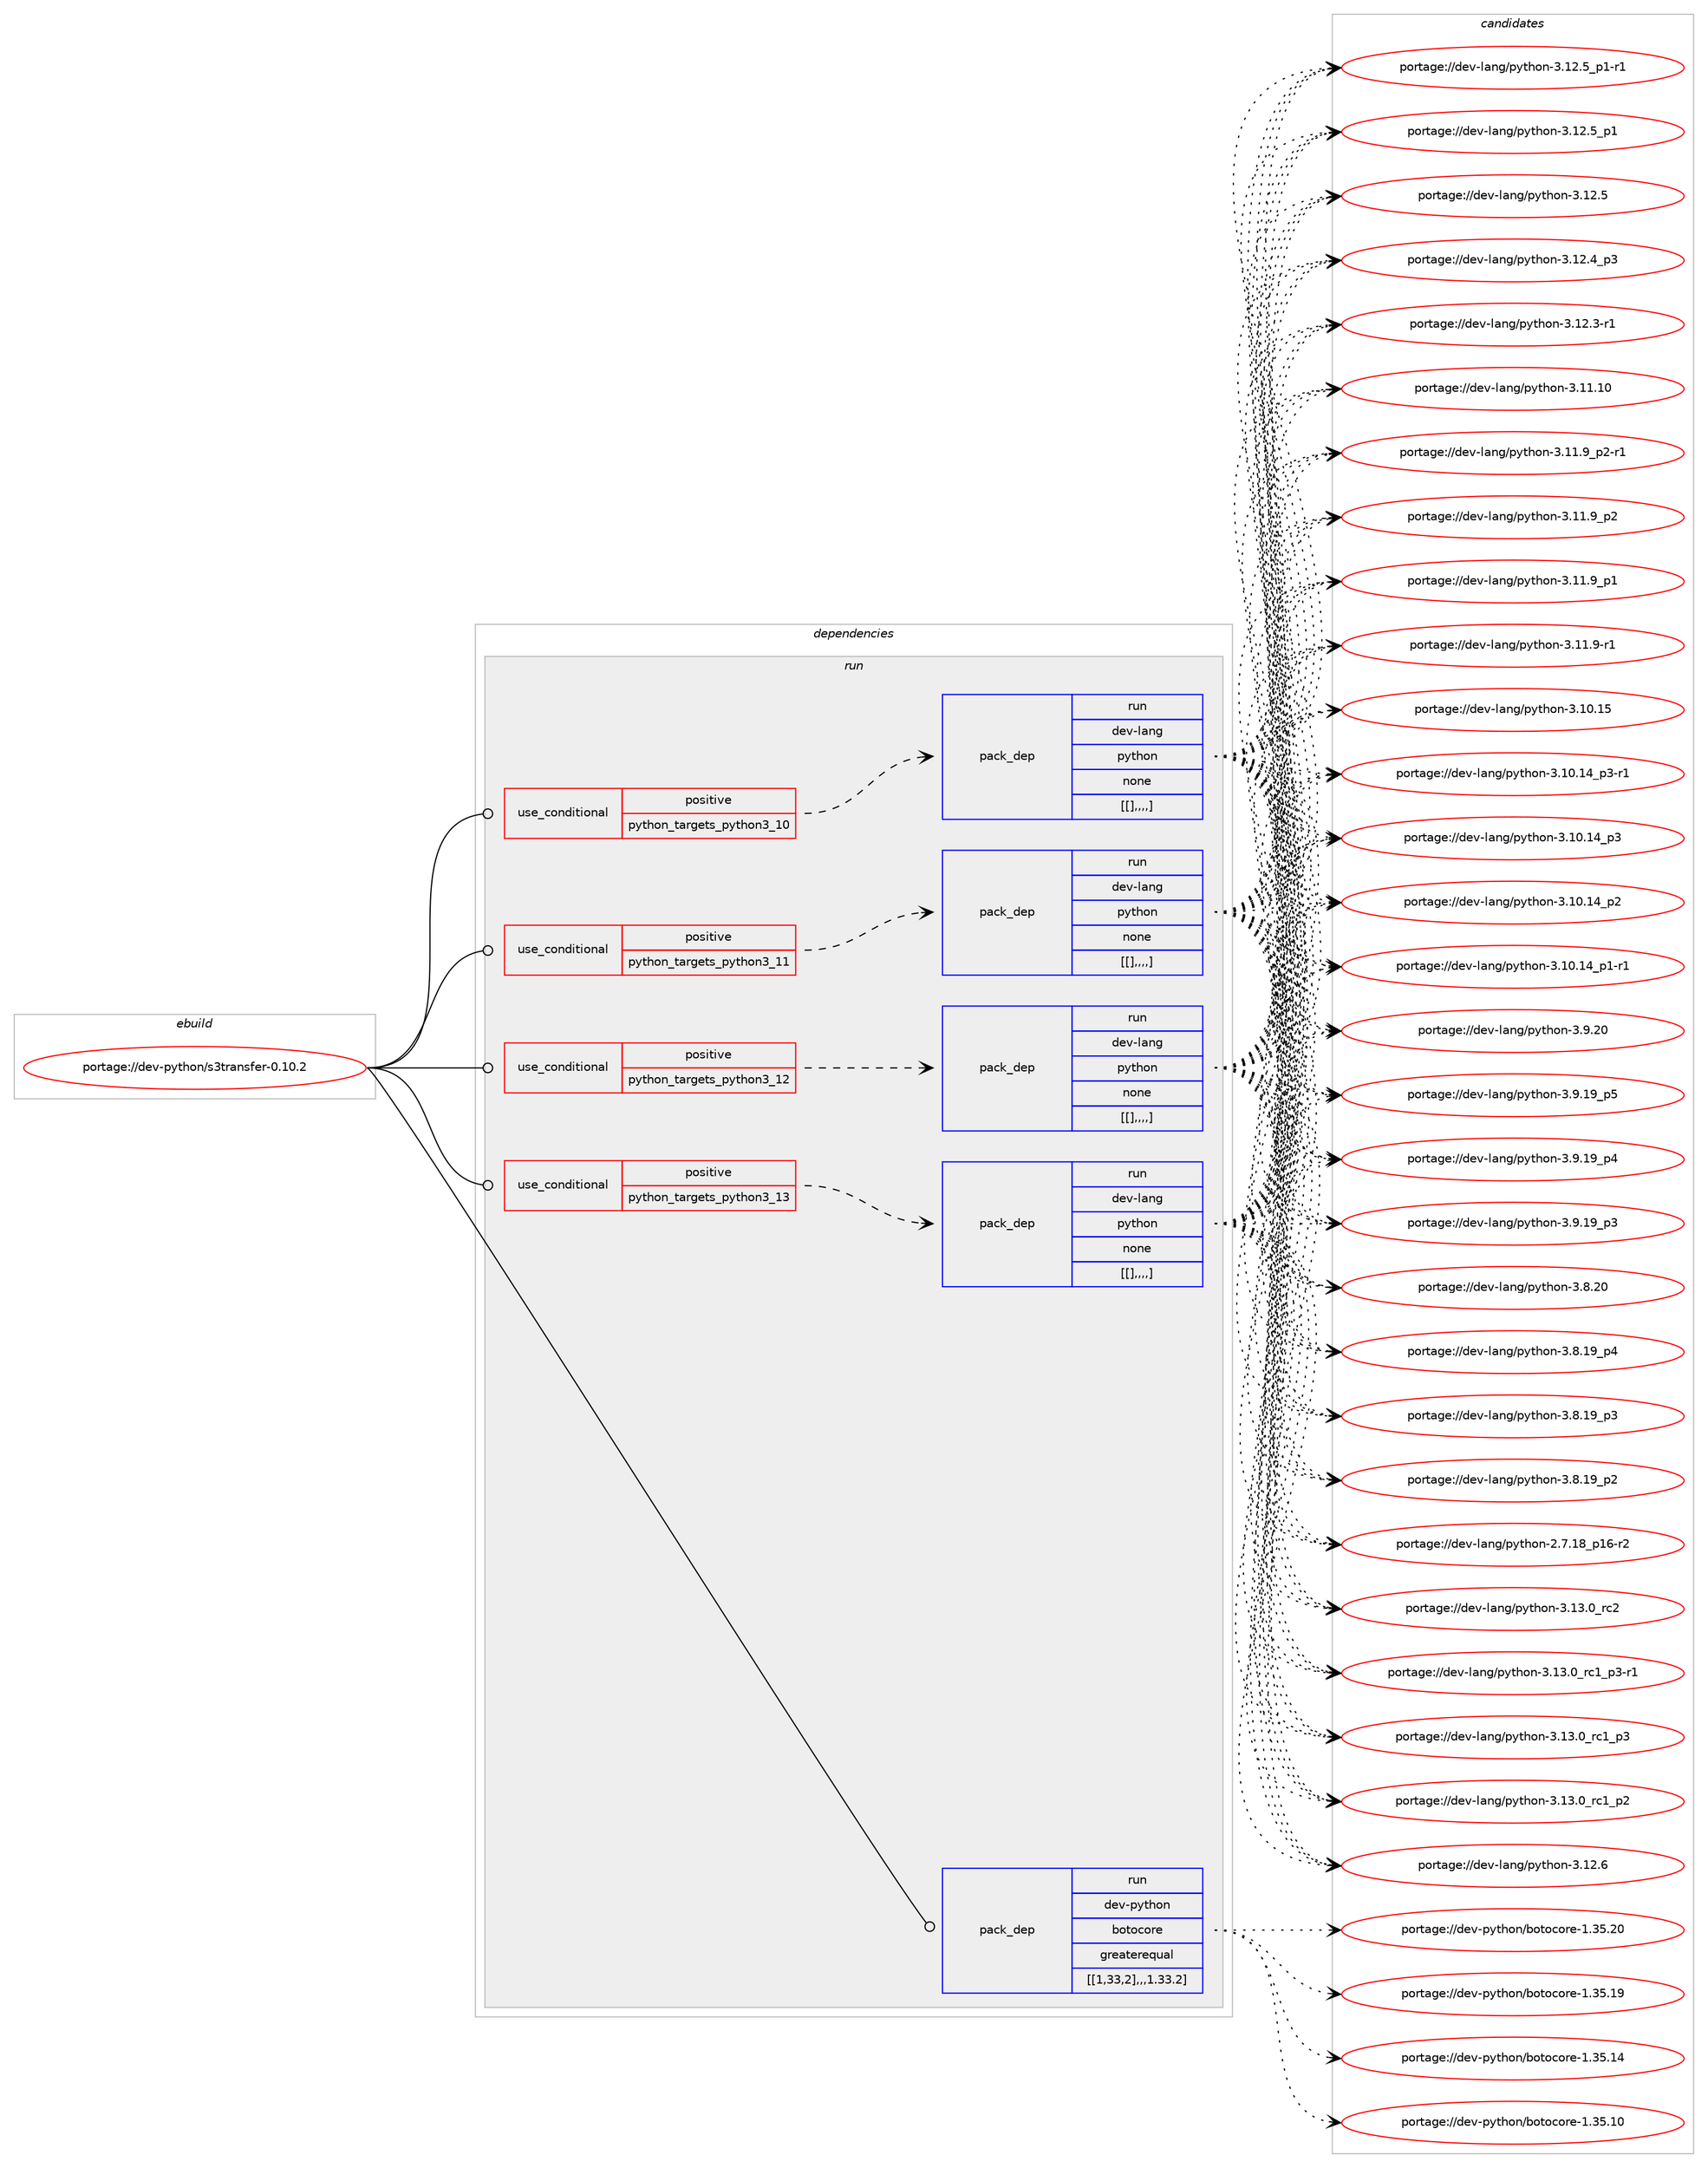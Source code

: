 digraph prolog {

# *************
# Graph options
# *************

newrank=true;
concentrate=true;
compound=true;
graph [rankdir=LR,fontname=Helvetica,fontsize=10,ranksep=1.5];#, ranksep=2.5, nodesep=0.2];
edge  [arrowhead=vee];
node  [fontname=Helvetica,fontsize=10];

# **********
# The ebuild
# **********

subgraph cluster_leftcol {
color=gray;
label=<<i>ebuild</i>>;
id [label="portage://dev-python/s3transfer-0.10.2", color=red, width=4, href="../dev-python/s3transfer-0.10.2.svg"];
}

# ****************
# The dependencies
# ****************

subgraph cluster_midcol {
color=gray;
label=<<i>dependencies</i>>;
subgraph cluster_compile {
fillcolor="#eeeeee";
style=filled;
label=<<i>compile</i>>;
}
subgraph cluster_compileandrun {
fillcolor="#eeeeee";
style=filled;
label=<<i>compile and run</i>>;
}
subgraph cluster_run {
fillcolor="#eeeeee";
style=filled;
label=<<i>run</i>>;
subgraph cond40206 {
dependency164480 [label=<<TABLE BORDER="0" CELLBORDER="1" CELLSPACING="0" CELLPADDING="4"><TR><TD ROWSPAN="3" CELLPADDING="10">use_conditional</TD></TR><TR><TD>positive</TD></TR><TR><TD>python_targets_python3_10</TD></TR></TABLE>>, shape=none, color=red];
subgraph pack123013 {
dependency164481 [label=<<TABLE BORDER="0" CELLBORDER="1" CELLSPACING="0" CELLPADDING="4" WIDTH="220"><TR><TD ROWSPAN="6" CELLPADDING="30">pack_dep</TD></TR><TR><TD WIDTH="110">run</TD></TR><TR><TD>dev-lang</TD></TR><TR><TD>python</TD></TR><TR><TD>none</TD></TR><TR><TD>[[],,,,]</TD></TR></TABLE>>, shape=none, color=blue];
}
dependency164480:e -> dependency164481:w [weight=20,style="dashed",arrowhead="vee"];
}
id:e -> dependency164480:w [weight=20,style="solid",arrowhead="odot"];
subgraph cond40207 {
dependency164482 [label=<<TABLE BORDER="0" CELLBORDER="1" CELLSPACING="0" CELLPADDING="4"><TR><TD ROWSPAN="3" CELLPADDING="10">use_conditional</TD></TR><TR><TD>positive</TD></TR><TR><TD>python_targets_python3_11</TD></TR></TABLE>>, shape=none, color=red];
subgraph pack123014 {
dependency164483 [label=<<TABLE BORDER="0" CELLBORDER="1" CELLSPACING="0" CELLPADDING="4" WIDTH="220"><TR><TD ROWSPAN="6" CELLPADDING="30">pack_dep</TD></TR><TR><TD WIDTH="110">run</TD></TR><TR><TD>dev-lang</TD></TR><TR><TD>python</TD></TR><TR><TD>none</TD></TR><TR><TD>[[],,,,]</TD></TR></TABLE>>, shape=none, color=blue];
}
dependency164482:e -> dependency164483:w [weight=20,style="dashed",arrowhead="vee"];
}
id:e -> dependency164482:w [weight=20,style="solid",arrowhead="odot"];
subgraph cond40208 {
dependency164484 [label=<<TABLE BORDER="0" CELLBORDER="1" CELLSPACING="0" CELLPADDING="4"><TR><TD ROWSPAN="3" CELLPADDING="10">use_conditional</TD></TR><TR><TD>positive</TD></TR><TR><TD>python_targets_python3_12</TD></TR></TABLE>>, shape=none, color=red];
subgraph pack123015 {
dependency164485 [label=<<TABLE BORDER="0" CELLBORDER="1" CELLSPACING="0" CELLPADDING="4" WIDTH="220"><TR><TD ROWSPAN="6" CELLPADDING="30">pack_dep</TD></TR><TR><TD WIDTH="110">run</TD></TR><TR><TD>dev-lang</TD></TR><TR><TD>python</TD></TR><TR><TD>none</TD></TR><TR><TD>[[],,,,]</TD></TR></TABLE>>, shape=none, color=blue];
}
dependency164484:e -> dependency164485:w [weight=20,style="dashed",arrowhead="vee"];
}
id:e -> dependency164484:w [weight=20,style="solid",arrowhead="odot"];
subgraph cond40209 {
dependency164486 [label=<<TABLE BORDER="0" CELLBORDER="1" CELLSPACING="0" CELLPADDING="4"><TR><TD ROWSPAN="3" CELLPADDING="10">use_conditional</TD></TR><TR><TD>positive</TD></TR><TR><TD>python_targets_python3_13</TD></TR></TABLE>>, shape=none, color=red];
subgraph pack123016 {
dependency164487 [label=<<TABLE BORDER="0" CELLBORDER="1" CELLSPACING="0" CELLPADDING="4" WIDTH="220"><TR><TD ROWSPAN="6" CELLPADDING="30">pack_dep</TD></TR><TR><TD WIDTH="110">run</TD></TR><TR><TD>dev-lang</TD></TR><TR><TD>python</TD></TR><TR><TD>none</TD></TR><TR><TD>[[],,,,]</TD></TR></TABLE>>, shape=none, color=blue];
}
dependency164486:e -> dependency164487:w [weight=20,style="dashed",arrowhead="vee"];
}
id:e -> dependency164486:w [weight=20,style="solid",arrowhead="odot"];
subgraph pack123017 {
dependency164488 [label=<<TABLE BORDER="0" CELLBORDER="1" CELLSPACING="0" CELLPADDING="4" WIDTH="220"><TR><TD ROWSPAN="6" CELLPADDING="30">pack_dep</TD></TR><TR><TD WIDTH="110">run</TD></TR><TR><TD>dev-python</TD></TR><TR><TD>botocore</TD></TR><TR><TD>greaterequal</TD></TR><TR><TD>[[1,33,2],,,1.33.2]</TD></TR></TABLE>>, shape=none, color=blue];
}
id:e -> dependency164488:w [weight=20,style="solid",arrowhead="odot"];
}
}

# **************
# The candidates
# **************

subgraph cluster_choices {
rank=same;
color=gray;
label=<<i>candidates</i>>;

subgraph choice123013 {
color=black;
nodesep=1;
choice10010111845108971101034711212111610411111045514649514648951149950 [label="portage://dev-lang/python-3.13.0_rc2", color=red, width=4,href="../dev-lang/python-3.13.0_rc2.svg"];
choice1001011184510897110103471121211161041111104551464951464895114994995112514511449 [label="portage://dev-lang/python-3.13.0_rc1_p3-r1", color=red, width=4,href="../dev-lang/python-3.13.0_rc1_p3-r1.svg"];
choice100101118451089711010347112121116104111110455146495146489511499499511251 [label="portage://dev-lang/python-3.13.0_rc1_p3", color=red, width=4,href="../dev-lang/python-3.13.0_rc1_p3.svg"];
choice100101118451089711010347112121116104111110455146495146489511499499511250 [label="portage://dev-lang/python-3.13.0_rc1_p2", color=red, width=4,href="../dev-lang/python-3.13.0_rc1_p2.svg"];
choice10010111845108971101034711212111610411111045514649504654 [label="portage://dev-lang/python-3.12.6", color=red, width=4,href="../dev-lang/python-3.12.6.svg"];
choice1001011184510897110103471121211161041111104551464950465395112494511449 [label="portage://dev-lang/python-3.12.5_p1-r1", color=red, width=4,href="../dev-lang/python-3.12.5_p1-r1.svg"];
choice100101118451089711010347112121116104111110455146495046539511249 [label="portage://dev-lang/python-3.12.5_p1", color=red, width=4,href="../dev-lang/python-3.12.5_p1.svg"];
choice10010111845108971101034711212111610411111045514649504653 [label="portage://dev-lang/python-3.12.5", color=red, width=4,href="../dev-lang/python-3.12.5.svg"];
choice100101118451089711010347112121116104111110455146495046529511251 [label="portage://dev-lang/python-3.12.4_p3", color=red, width=4,href="../dev-lang/python-3.12.4_p3.svg"];
choice100101118451089711010347112121116104111110455146495046514511449 [label="portage://dev-lang/python-3.12.3-r1", color=red, width=4,href="../dev-lang/python-3.12.3-r1.svg"];
choice1001011184510897110103471121211161041111104551464949464948 [label="portage://dev-lang/python-3.11.10", color=red, width=4,href="../dev-lang/python-3.11.10.svg"];
choice1001011184510897110103471121211161041111104551464949465795112504511449 [label="portage://dev-lang/python-3.11.9_p2-r1", color=red, width=4,href="../dev-lang/python-3.11.9_p2-r1.svg"];
choice100101118451089711010347112121116104111110455146494946579511250 [label="portage://dev-lang/python-3.11.9_p2", color=red, width=4,href="../dev-lang/python-3.11.9_p2.svg"];
choice100101118451089711010347112121116104111110455146494946579511249 [label="portage://dev-lang/python-3.11.9_p1", color=red, width=4,href="../dev-lang/python-3.11.9_p1.svg"];
choice100101118451089711010347112121116104111110455146494946574511449 [label="portage://dev-lang/python-3.11.9-r1", color=red, width=4,href="../dev-lang/python-3.11.9-r1.svg"];
choice1001011184510897110103471121211161041111104551464948464953 [label="portage://dev-lang/python-3.10.15", color=red, width=4,href="../dev-lang/python-3.10.15.svg"];
choice100101118451089711010347112121116104111110455146494846495295112514511449 [label="portage://dev-lang/python-3.10.14_p3-r1", color=red, width=4,href="../dev-lang/python-3.10.14_p3-r1.svg"];
choice10010111845108971101034711212111610411111045514649484649529511251 [label="portage://dev-lang/python-3.10.14_p3", color=red, width=4,href="../dev-lang/python-3.10.14_p3.svg"];
choice10010111845108971101034711212111610411111045514649484649529511250 [label="portage://dev-lang/python-3.10.14_p2", color=red, width=4,href="../dev-lang/python-3.10.14_p2.svg"];
choice100101118451089711010347112121116104111110455146494846495295112494511449 [label="portage://dev-lang/python-3.10.14_p1-r1", color=red, width=4,href="../dev-lang/python-3.10.14_p1-r1.svg"];
choice10010111845108971101034711212111610411111045514657465048 [label="portage://dev-lang/python-3.9.20", color=red, width=4,href="../dev-lang/python-3.9.20.svg"];
choice100101118451089711010347112121116104111110455146574649579511253 [label="portage://dev-lang/python-3.9.19_p5", color=red, width=4,href="../dev-lang/python-3.9.19_p5.svg"];
choice100101118451089711010347112121116104111110455146574649579511252 [label="portage://dev-lang/python-3.9.19_p4", color=red, width=4,href="../dev-lang/python-3.9.19_p4.svg"];
choice100101118451089711010347112121116104111110455146574649579511251 [label="portage://dev-lang/python-3.9.19_p3", color=red, width=4,href="../dev-lang/python-3.9.19_p3.svg"];
choice10010111845108971101034711212111610411111045514656465048 [label="portage://dev-lang/python-3.8.20", color=red, width=4,href="../dev-lang/python-3.8.20.svg"];
choice100101118451089711010347112121116104111110455146564649579511252 [label="portage://dev-lang/python-3.8.19_p4", color=red, width=4,href="../dev-lang/python-3.8.19_p4.svg"];
choice100101118451089711010347112121116104111110455146564649579511251 [label="portage://dev-lang/python-3.8.19_p3", color=red, width=4,href="../dev-lang/python-3.8.19_p3.svg"];
choice100101118451089711010347112121116104111110455146564649579511250 [label="portage://dev-lang/python-3.8.19_p2", color=red, width=4,href="../dev-lang/python-3.8.19_p2.svg"];
choice100101118451089711010347112121116104111110455046554649569511249544511450 [label="portage://dev-lang/python-2.7.18_p16-r2", color=red, width=4,href="../dev-lang/python-2.7.18_p16-r2.svg"];
dependency164481:e -> choice10010111845108971101034711212111610411111045514649514648951149950:w [style=dotted,weight="100"];
dependency164481:e -> choice1001011184510897110103471121211161041111104551464951464895114994995112514511449:w [style=dotted,weight="100"];
dependency164481:e -> choice100101118451089711010347112121116104111110455146495146489511499499511251:w [style=dotted,weight="100"];
dependency164481:e -> choice100101118451089711010347112121116104111110455146495146489511499499511250:w [style=dotted,weight="100"];
dependency164481:e -> choice10010111845108971101034711212111610411111045514649504654:w [style=dotted,weight="100"];
dependency164481:e -> choice1001011184510897110103471121211161041111104551464950465395112494511449:w [style=dotted,weight="100"];
dependency164481:e -> choice100101118451089711010347112121116104111110455146495046539511249:w [style=dotted,weight="100"];
dependency164481:e -> choice10010111845108971101034711212111610411111045514649504653:w [style=dotted,weight="100"];
dependency164481:e -> choice100101118451089711010347112121116104111110455146495046529511251:w [style=dotted,weight="100"];
dependency164481:e -> choice100101118451089711010347112121116104111110455146495046514511449:w [style=dotted,weight="100"];
dependency164481:e -> choice1001011184510897110103471121211161041111104551464949464948:w [style=dotted,weight="100"];
dependency164481:e -> choice1001011184510897110103471121211161041111104551464949465795112504511449:w [style=dotted,weight="100"];
dependency164481:e -> choice100101118451089711010347112121116104111110455146494946579511250:w [style=dotted,weight="100"];
dependency164481:e -> choice100101118451089711010347112121116104111110455146494946579511249:w [style=dotted,weight="100"];
dependency164481:e -> choice100101118451089711010347112121116104111110455146494946574511449:w [style=dotted,weight="100"];
dependency164481:e -> choice1001011184510897110103471121211161041111104551464948464953:w [style=dotted,weight="100"];
dependency164481:e -> choice100101118451089711010347112121116104111110455146494846495295112514511449:w [style=dotted,weight="100"];
dependency164481:e -> choice10010111845108971101034711212111610411111045514649484649529511251:w [style=dotted,weight="100"];
dependency164481:e -> choice10010111845108971101034711212111610411111045514649484649529511250:w [style=dotted,weight="100"];
dependency164481:e -> choice100101118451089711010347112121116104111110455146494846495295112494511449:w [style=dotted,weight="100"];
dependency164481:e -> choice10010111845108971101034711212111610411111045514657465048:w [style=dotted,weight="100"];
dependency164481:e -> choice100101118451089711010347112121116104111110455146574649579511253:w [style=dotted,weight="100"];
dependency164481:e -> choice100101118451089711010347112121116104111110455146574649579511252:w [style=dotted,weight="100"];
dependency164481:e -> choice100101118451089711010347112121116104111110455146574649579511251:w [style=dotted,weight="100"];
dependency164481:e -> choice10010111845108971101034711212111610411111045514656465048:w [style=dotted,weight="100"];
dependency164481:e -> choice100101118451089711010347112121116104111110455146564649579511252:w [style=dotted,weight="100"];
dependency164481:e -> choice100101118451089711010347112121116104111110455146564649579511251:w [style=dotted,weight="100"];
dependency164481:e -> choice100101118451089711010347112121116104111110455146564649579511250:w [style=dotted,weight="100"];
dependency164481:e -> choice100101118451089711010347112121116104111110455046554649569511249544511450:w [style=dotted,weight="100"];
}
subgraph choice123014 {
color=black;
nodesep=1;
choice10010111845108971101034711212111610411111045514649514648951149950 [label="portage://dev-lang/python-3.13.0_rc2", color=red, width=4,href="../dev-lang/python-3.13.0_rc2.svg"];
choice1001011184510897110103471121211161041111104551464951464895114994995112514511449 [label="portage://dev-lang/python-3.13.0_rc1_p3-r1", color=red, width=4,href="../dev-lang/python-3.13.0_rc1_p3-r1.svg"];
choice100101118451089711010347112121116104111110455146495146489511499499511251 [label="portage://dev-lang/python-3.13.0_rc1_p3", color=red, width=4,href="../dev-lang/python-3.13.0_rc1_p3.svg"];
choice100101118451089711010347112121116104111110455146495146489511499499511250 [label="portage://dev-lang/python-3.13.0_rc1_p2", color=red, width=4,href="../dev-lang/python-3.13.0_rc1_p2.svg"];
choice10010111845108971101034711212111610411111045514649504654 [label="portage://dev-lang/python-3.12.6", color=red, width=4,href="../dev-lang/python-3.12.6.svg"];
choice1001011184510897110103471121211161041111104551464950465395112494511449 [label="portage://dev-lang/python-3.12.5_p1-r1", color=red, width=4,href="../dev-lang/python-3.12.5_p1-r1.svg"];
choice100101118451089711010347112121116104111110455146495046539511249 [label="portage://dev-lang/python-3.12.5_p1", color=red, width=4,href="../dev-lang/python-3.12.5_p1.svg"];
choice10010111845108971101034711212111610411111045514649504653 [label="portage://dev-lang/python-3.12.5", color=red, width=4,href="../dev-lang/python-3.12.5.svg"];
choice100101118451089711010347112121116104111110455146495046529511251 [label="portage://dev-lang/python-3.12.4_p3", color=red, width=4,href="../dev-lang/python-3.12.4_p3.svg"];
choice100101118451089711010347112121116104111110455146495046514511449 [label="portage://dev-lang/python-3.12.3-r1", color=red, width=4,href="../dev-lang/python-3.12.3-r1.svg"];
choice1001011184510897110103471121211161041111104551464949464948 [label="portage://dev-lang/python-3.11.10", color=red, width=4,href="../dev-lang/python-3.11.10.svg"];
choice1001011184510897110103471121211161041111104551464949465795112504511449 [label="portage://dev-lang/python-3.11.9_p2-r1", color=red, width=4,href="../dev-lang/python-3.11.9_p2-r1.svg"];
choice100101118451089711010347112121116104111110455146494946579511250 [label="portage://dev-lang/python-3.11.9_p2", color=red, width=4,href="../dev-lang/python-3.11.9_p2.svg"];
choice100101118451089711010347112121116104111110455146494946579511249 [label="portage://dev-lang/python-3.11.9_p1", color=red, width=4,href="../dev-lang/python-3.11.9_p1.svg"];
choice100101118451089711010347112121116104111110455146494946574511449 [label="portage://dev-lang/python-3.11.9-r1", color=red, width=4,href="../dev-lang/python-3.11.9-r1.svg"];
choice1001011184510897110103471121211161041111104551464948464953 [label="portage://dev-lang/python-3.10.15", color=red, width=4,href="../dev-lang/python-3.10.15.svg"];
choice100101118451089711010347112121116104111110455146494846495295112514511449 [label="portage://dev-lang/python-3.10.14_p3-r1", color=red, width=4,href="../dev-lang/python-3.10.14_p3-r1.svg"];
choice10010111845108971101034711212111610411111045514649484649529511251 [label="portage://dev-lang/python-3.10.14_p3", color=red, width=4,href="../dev-lang/python-3.10.14_p3.svg"];
choice10010111845108971101034711212111610411111045514649484649529511250 [label="portage://dev-lang/python-3.10.14_p2", color=red, width=4,href="../dev-lang/python-3.10.14_p2.svg"];
choice100101118451089711010347112121116104111110455146494846495295112494511449 [label="portage://dev-lang/python-3.10.14_p1-r1", color=red, width=4,href="../dev-lang/python-3.10.14_p1-r1.svg"];
choice10010111845108971101034711212111610411111045514657465048 [label="portage://dev-lang/python-3.9.20", color=red, width=4,href="../dev-lang/python-3.9.20.svg"];
choice100101118451089711010347112121116104111110455146574649579511253 [label="portage://dev-lang/python-3.9.19_p5", color=red, width=4,href="../dev-lang/python-3.9.19_p5.svg"];
choice100101118451089711010347112121116104111110455146574649579511252 [label="portage://dev-lang/python-3.9.19_p4", color=red, width=4,href="../dev-lang/python-3.9.19_p4.svg"];
choice100101118451089711010347112121116104111110455146574649579511251 [label="portage://dev-lang/python-3.9.19_p3", color=red, width=4,href="../dev-lang/python-3.9.19_p3.svg"];
choice10010111845108971101034711212111610411111045514656465048 [label="portage://dev-lang/python-3.8.20", color=red, width=4,href="../dev-lang/python-3.8.20.svg"];
choice100101118451089711010347112121116104111110455146564649579511252 [label="portage://dev-lang/python-3.8.19_p4", color=red, width=4,href="../dev-lang/python-3.8.19_p4.svg"];
choice100101118451089711010347112121116104111110455146564649579511251 [label="portage://dev-lang/python-3.8.19_p3", color=red, width=4,href="../dev-lang/python-3.8.19_p3.svg"];
choice100101118451089711010347112121116104111110455146564649579511250 [label="portage://dev-lang/python-3.8.19_p2", color=red, width=4,href="../dev-lang/python-3.8.19_p2.svg"];
choice100101118451089711010347112121116104111110455046554649569511249544511450 [label="portage://dev-lang/python-2.7.18_p16-r2", color=red, width=4,href="../dev-lang/python-2.7.18_p16-r2.svg"];
dependency164483:e -> choice10010111845108971101034711212111610411111045514649514648951149950:w [style=dotted,weight="100"];
dependency164483:e -> choice1001011184510897110103471121211161041111104551464951464895114994995112514511449:w [style=dotted,weight="100"];
dependency164483:e -> choice100101118451089711010347112121116104111110455146495146489511499499511251:w [style=dotted,weight="100"];
dependency164483:e -> choice100101118451089711010347112121116104111110455146495146489511499499511250:w [style=dotted,weight="100"];
dependency164483:e -> choice10010111845108971101034711212111610411111045514649504654:w [style=dotted,weight="100"];
dependency164483:e -> choice1001011184510897110103471121211161041111104551464950465395112494511449:w [style=dotted,weight="100"];
dependency164483:e -> choice100101118451089711010347112121116104111110455146495046539511249:w [style=dotted,weight="100"];
dependency164483:e -> choice10010111845108971101034711212111610411111045514649504653:w [style=dotted,weight="100"];
dependency164483:e -> choice100101118451089711010347112121116104111110455146495046529511251:w [style=dotted,weight="100"];
dependency164483:e -> choice100101118451089711010347112121116104111110455146495046514511449:w [style=dotted,weight="100"];
dependency164483:e -> choice1001011184510897110103471121211161041111104551464949464948:w [style=dotted,weight="100"];
dependency164483:e -> choice1001011184510897110103471121211161041111104551464949465795112504511449:w [style=dotted,weight="100"];
dependency164483:e -> choice100101118451089711010347112121116104111110455146494946579511250:w [style=dotted,weight="100"];
dependency164483:e -> choice100101118451089711010347112121116104111110455146494946579511249:w [style=dotted,weight="100"];
dependency164483:e -> choice100101118451089711010347112121116104111110455146494946574511449:w [style=dotted,weight="100"];
dependency164483:e -> choice1001011184510897110103471121211161041111104551464948464953:w [style=dotted,weight="100"];
dependency164483:e -> choice100101118451089711010347112121116104111110455146494846495295112514511449:w [style=dotted,weight="100"];
dependency164483:e -> choice10010111845108971101034711212111610411111045514649484649529511251:w [style=dotted,weight="100"];
dependency164483:e -> choice10010111845108971101034711212111610411111045514649484649529511250:w [style=dotted,weight="100"];
dependency164483:e -> choice100101118451089711010347112121116104111110455146494846495295112494511449:w [style=dotted,weight="100"];
dependency164483:e -> choice10010111845108971101034711212111610411111045514657465048:w [style=dotted,weight="100"];
dependency164483:e -> choice100101118451089711010347112121116104111110455146574649579511253:w [style=dotted,weight="100"];
dependency164483:e -> choice100101118451089711010347112121116104111110455146574649579511252:w [style=dotted,weight="100"];
dependency164483:e -> choice100101118451089711010347112121116104111110455146574649579511251:w [style=dotted,weight="100"];
dependency164483:e -> choice10010111845108971101034711212111610411111045514656465048:w [style=dotted,weight="100"];
dependency164483:e -> choice100101118451089711010347112121116104111110455146564649579511252:w [style=dotted,weight="100"];
dependency164483:e -> choice100101118451089711010347112121116104111110455146564649579511251:w [style=dotted,weight="100"];
dependency164483:e -> choice100101118451089711010347112121116104111110455146564649579511250:w [style=dotted,weight="100"];
dependency164483:e -> choice100101118451089711010347112121116104111110455046554649569511249544511450:w [style=dotted,weight="100"];
}
subgraph choice123015 {
color=black;
nodesep=1;
choice10010111845108971101034711212111610411111045514649514648951149950 [label="portage://dev-lang/python-3.13.0_rc2", color=red, width=4,href="../dev-lang/python-3.13.0_rc2.svg"];
choice1001011184510897110103471121211161041111104551464951464895114994995112514511449 [label="portage://dev-lang/python-3.13.0_rc1_p3-r1", color=red, width=4,href="../dev-lang/python-3.13.0_rc1_p3-r1.svg"];
choice100101118451089711010347112121116104111110455146495146489511499499511251 [label="portage://dev-lang/python-3.13.0_rc1_p3", color=red, width=4,href="../dev-lang/python-3.13.0_rc1_p3.svg"];
choice100101118451089711010347112121116104111110455146495146489511499499511250 [label="portage://dev-lang/python-3.13.0_rc1_p2", color=red, width=4,href="../dev-lang/python-3.13.0_rc1_p2.svg"];
choice10010111845108971101034711212111610411111045514649504654 [label="portage://dev-lang/python-3.12.6", color=red, width=4,href="../dev-lang/python-3.12.6.svg"];
choice1001011184510897110103471121211161041111104551464950465395112494511449 [label="portage://dev-lang/python-3.12.5_p1-r1", color=red, width=4,href="../dev-lang/python-3.12.5_p1-r1.svg"];
choice100101118451089711010347112121116104111110455146495046539511249 [label="portage://dev-lang/python-3.12.5_p1", color=red, width=4,href="../dev-lang/python-3.12.5_p1.svg"];
choice10010111845108971101034711212111610411111045514649504653 [label="portage://dev-lang/python-3.12.5", color=red, width=4,href="../dev-lang/python-3.12.5.svg"];
choice100101118451089711010347112121116104111110455146495046529511251 [label="portage://dev-lang/python-3.12.4_p3", color=red, width=4,href="../dev-lang/python-3.12.4_p3.svg"];
choice100101118451089711010347112121116104111110455146495046514511449 [label="portage://dev-lang/python-3.12.3-r1", color=red, width=4,href="../dev-lang/python-3.12.3-r1.svg"];
choice1001011184510897110103471121211161041111104551464949464948 [label="portage://dev-lang/python-3.11.10", color=red, width=4,href="../dev-lang/python-3.11.10.svg"];
choice1001011184510897110103471121211161041111104551464949465795112504511449 [label="portage://dev-lang/python-3.11.9_p2-r1", color=red, width=4,href="../dev-lang/python-3.11.9_p2-r1.svg"];
choice100101118451089711010347112121116104111110455146494946579511250 [label="portage://dev-lang/python-3.11.9_p2", color=red, width=4,href="../dev-lang/python-3.11.9_p2.svg"];
choice100101118451089711010347112121116104111110455146494946579511249 [label="portage://dev-lang/python-3.11.9_p1", color=red, width=4,href="../dev-lang/python-3.11.9_p1.svg"];
choice100101118451089711010347112121116104111110455146494946574511449 [label="portage://dev-lang/python-3.11.9-r1", color=red, width=4,href="../dev-lang/python-3.11.9-r1.svg"];
choice1001011184510897110103471121211161041111104551464948464953 [label="portage://dev-lang/python-3.10.15", color=red, width=4,href="../dev-lang/python-3.10.15.svg"];
choice100101118451089711010347112121116104111110455146494846495295112514511449 [label="portage://dev-lang/python-3.10.14_p3-r1", color=red, width=4,href="../dev-lang/python-3.10.14_p3-r1.svg"];
choice10010111845108971101034711212111610411111045514649484649529511251 [label="portage://dev-lang/python-3.10.14_p3", color=red, width=4,href="../dev-lang/python-3.10.14_p3.svg"];
choice10010111845108971101034711212111610411111045514649484649529511250 [label="portage://dev-lang/python-3.10.14_p2", color=red, width=4,href="../dev-lang/python-3.10.14_p2.svg"];
choice100101118451089711010347112121116104111110455146494846495295112494511449 [label="portage://dev-lang/python-3.10.14_p1-r1", color=red, width=4,href="../dev-lang/python-3.10.14_p1-r1.svg"];
choice10010111845108971101034711212111610411111045514657465048 [label="portage://dev-lang/python-3.9.20", color=red, width=4,href="../dev-lang/python-3.9.20.svg"];
choice100101118451089711010347112121116104111110455146574649579511253 [label="portage://dev-lang/python-3.9.19_p5", color=red, width=4,href="../dev-lang/python-3.9.19_p5.svg"];
choice100101118451089711010347112121116104111110455146574649579511252 [label="portage://dev-lang/python-3.9.19_p4", color=red, width=4,href="../dev-lang/python-3.9.19_p4.svg"];
choice100101118451089711010347112121116104111110455146574649579511251 [label="portage://dev-lang/python-3.9.19_p3", color=red, width=4,href="../dev-lang/python-3.9.19_p3.svg"];
choice10010111845108971101034711212111610411111045514656465048 [label="portage://dev-lang/python-3.8.20", color=red, width=4,href="../dev-lang/python-3.8.20.svg"];
choice100101118451089711010347112121116104111110455146564649579511252 [label="portage://dev-lang/python-3.8.19_p4", color=red, width=4,href="../dev-lang/python-3.8.19_p4.svg"];
choice100101118451089711010347112121116104111110455146564649579511251 [label="portage://dev-lang/python-3.8.19_p3", color=red, width=4,href="../dev-lang/python-3.8.19_p3.svg"];
choice100101118451089711010347112121116104111110455146564649579511250 [label="portage://dev-lang/python-3.8.19_p2", color=red, width=4,href="../dev-lang/python-3.8.19_p2.svg"];
choice100101118451089711010347112121116104111110455046554649569511249544511450 [label="portage://dev-lang/python-2.7.18_p16-r2", color=red, width=4,href="../dev-lang/python-2.7.18_p16-r2.svg"];
dependency164485:e -> choice10010111845108971101034711212111610411111045514649514648951149950:w [style=dotted,weight="100"];
dependency164485:e -> choice1001011184510897110103471121211161041111104551464951464895114994995112514511449:w [style=dotted,weight="100"];
dependency164485:e -> choice100101118451089711010347112121116104111110455146495146489511499499511251:w [style=dotted,weight="100"];
dependency164485:e -> choice100101118451089711010347112121116104111110455146495146489511499499511250:w [style=dotted,weight="100"];
dependency164485:e -> choice10010111845108971101034711212111610411111045514649504654:w [style=dotted,weight="100"];
dependency164485:e -> choice1001011184510897110103471121211161041111104551464950465395112494511449:w [style=dotted,weight="100"];
dependency164485:e -> choice100101118451089711010347112121116104111110455146495046539511249:w [style=dotted,weight="100"];
dependency164485:e -> choice10010111845108971101034711212111610411111045514649504653:w [style=dotted,weight="100"];
dependency164485:e -> choice100101118451089711010347112121116104111110455146495046529511251:w [style=dotted,weight="100"];
dependency164485:e -> choice100101118451089711010347112121116104111110455146495046514511449:w [style=dotted,weight="100"];
dependency164485:e -> choice1001011184510897110103471121211161041111104551464949464948:w [style=dotted,weight="100"];
dependency164485:e -> choice1001011184510897110103471121211161041111104551464949465795112504511449:w [style=dotted,weight="100"];
dependency164485:e -> choice100101118451089711010347112121116104111110455146494946579511250:w [style=dotted,weight="100"];
dependency164485:e -> choice100101118451089711010347112121116104111110455146494946579511249:w [style=dotted,weight="100"];
dependency164485:e -> choice100101118451089711010347112121116104111110455146494946574511449:w [style=dotted,weight="100"];
dependency164485:e -> choice1001011184510897110103471121211161041111104551464948464953:w [style=dotted,weight="100"];
dependency164485:e -> choice100101118451089711010347112121116104111110455146494846495295112514511449:w [style=dotted,weight="100"];
dependency164485:e -> choice10010111845108971101034711212111610411111045514649484649529511251:w [style=dotted,weight="100"];
dependency164485:e -> choice10010111845108971101034711212111610411111045514649484649529511250:w [style=dotted,weight="100"];
dependency164485:e -> choice100101118451089711010347112121116104111110455146494846495295112494511449:w [style=dotted,weight="100"];
dependency164485:e -> choice10010111845108971101034711212111610411111045514657465048:w [style=dotted,weight="100"];
dependency164485:e -> choice100101118451089711010347112121116104111110455146574649579511253:w [style=dotted,weight="100"];
dependency164485:e -> choice100101118451089711010347112121116104111110455146574649579511252:w [style=dotted,weight="100"];
dependency164485:e -> choice100101118451089711010347112121116104111110455146574649579511251:w [style=dotted,weight="100"];
dependency164485:e -> choice10010111845108971101034711212111610411111045514656465048:w [style=dotted,weight="100"];
dependency164485:e -> choice100101118451089711010347112121116104111110455146564649579511252:w [style=dotted,weight="100"];
dependency164485:e -> choice100101118451089711010347112121116104111110455146564649579511251:w [style=dotted,weight="100"];
dependency164485:e -> choice100101118451089711010347112121116104111110455146564649579511250:w [style=dotted,weight="100"];
dependency164485:e -> choice100101118451089711010347112121116104111110455046554649569511249544511450:w [style=dotted,weight="100"];
}
subgraph choice123016 {
color=black;
nodesep=1;
choice10010111845108971101034711212111610411111045514649514648951149950 [label="portage://dev-lang/python-3.13.0_rc2", color=red, width=4,href="../dev-lang/python-3.13.0_rc2.svg"];
choice1001011184510897110103471121211161041111104551464951464895114994995112514511449 [label="portage://dev-lang/python-3.13.0_rc1_p3-r1", color=red, width=4,href="../dev-lang/python-3.13.0_rc1_p3-r1.svg"];
choice100101118451089711010347112121116104111110455146495146489511499499511251 [label="portage://dev-lang/python-3.13.0_rc1_p3", color=red, width=4,href="../dev-lang/python-3.13.0_rc1_p3.svg"];
choice100101118451089711010347112121116104111110455146495146489511499499511250 [label="portage://dev-lang/python-3.13.0_rc1_p2", color=red, width=4,href="../dev-lang/python-3.13.0_rc1_p2.svg"];
choice10010111845108971101034711212111610411111045514649504654 [label="portage://dev-lang/python-3.12.6", color=red, width=4,href="../dev-lang/python-3.12.6.svg"];
choice1001011184510897110103471121211161041111104551464950465395112494511449 [label="portage://dev-lang/python-3.12.5_p1-r1", color=red, width=4,href="../dev-lang/python-3.12.5_p1-r1.svg"];
choice100101118451089711010347112121116104111110455146495046539511249 [label="portage://dev-lang/python-3.12.5_p1", color=red, width=4,href="../dev-lang/python-3.12.5_p1.svg"];
choice10010111845108971101034711212111610411111045514649504653 [label="portage://dev-lang/python-3.12.5", color=red, width=4,href="../dev-lang/python-3.12.5.svg"];
choice100101118451089711010347112121116104111110455146495046529511251 [label="portage://dev-lang/python-3.12.4_p3", color=red, width=4,href="../dev-lang/python-3.12.4_p3.svg"];
choice100101118451089711010347112121116104111110455146495046514511449 [label="portage://dev-lang/python-3.12.3-r1", color=red, width=4,href="../dev-lang/python-3.12.3-r1.svg"];
choice1001011184510897110103471121211161041111104551464949464948 [label="portage://dev-lang/python-3.11.10", color=red, width=4,href="../dev-lang/python-3.11.10.svg"];
choice1001011184510897110103471121211161041111104551464949465795112504511449 [label="portage://dev-lang/python-3.11.9_p2-r1", color=red, width=4,href="../dev-lang/python-3.11.9_p2-r1.svg"];
choice100101118451089711010347112121116104111110455146494946579511250 [label="portage://dev-lang/python-3.11.9_p2", color=red, width=4,href="../dev-lang/python-3.11.9_p2.svg"];
choice100101118451089711010347112121116104111110455146494946579511249 [label="portage://dev-lang/python-3.11.9_p1", color=red, width=4,href="../dev-lang/python-3.11.9_p1.svg"];
choice100101118451089711010347112121116104111110455146494946574511449 [label="portage://dev-lang/python-3.11.9-r1", color=red, width=4,href="../dev-lang/python-3.11.9-r1.svg"];
choice1001011184510897110103471121211161041111104551464948464953 [label="portage://dev-lang/python-3.10.15", color=red, width=4,href="../dev-lang/python-3.10.15.svg"];
choice100101118451089711010347112121116104111110455146494846495295112514511449 [label="portage://dev-lang/python-3.10.14_p3-r1", color=red, width=4,href="../dev-lang/python-3.10.14_p3-r1.svg"];
choice10010111845108971101034711212111610411111045514649484649529511251 [label="portage://dev-lang/python-3.10.14_p3", color=red, width=4,href="../dev-lang/python-3.10.14_p3.svg"];
choice10010111845108971101034711212111610411111045514649484649529511250 [label="portage://dev-lang/python-3.10.14_p2", color=red, width=4,href="../dev-lang/python-3.10.14_p2.svg"];
choice100101118451089711010347112121116104111110455146494846495295112494511449 [label="portage://dev-lang/python-3.10.14_p1-r1", color=red, width=4,href="../dev-lang/python-3.10.14_p1-r1.svg"];
choice10010111845108971101034711212111610411111045514657465048 [label="portage://dev-lang/python-3.9.20", color=red, width=4,href="../dev-lang/python-3.9.20.svg"];
choice100101118451089711010347112121116104111110455146574649579511253 [label="portage://dev-lang/python-3.9.19_p5", color=red, width=4,href="../dev-lang/python-3.9.19_p5.svg"];
choice100101118451089711010347112121116104111110455146574649579511252 [label="portage://dev-lang/python-3.9.19_p4", color=red, width=4,href="../dev-lang/python-3.9.19_p4.svg"];
choice100101118451089711010347112121116104111110455146574649579511251 [label="portage://dev-lang/python-3.9.19_p3", color=red, width=4,href="../dev-lang/python-3.9.19_p3.svg"];
choice10010111845108971101034711212111610411111045514656465048 [label="portage://dev-lang/python-3.8.20", color=red, width=4,href="../dev-lang/python-3.8.20.svg"];
choice100101118451089711010347112121116104111110455146564649579511252 [label="portage://dev-lang/python-3.8.19_p4", color=red, width=4,href="../dev-lang/python-3.8.19_p4.svg"];
choice100101118451089711010347112121116104111110455146564649579511251 [label="portage://dev-lang/python-3.8.19_p3", color=red, width=4,href="../dev-lang/python-3.8.19_p3.svg"];
choice100101118451089711010347112121116104111110455146564649579511250 [label="portage://dev-lang/python-3.8.19_p2", color=red, width=4,href="../dev-lang/python-3.8.19_p2.svg"];
choice100101118451089711010347112121116104111110455046554649569511249544511450 [label="portage://dev-lang/python-2.7.18_p16-r2", color=red, width=4,href="../dev-lang/python-2.7.18_p16-r2.svg"];
dependency164487:e -> choice10010111845108971101034711212111610411111045514649514648951149950:w [style=dotted,weight="100"];
dependency164487:e -> choice1001011184510897110103471121211161041111104551464951464895114994995112514511449:w [style=dotted,weight="100"];
dependency164487:e -> choice100101118451089711010347112121116104111110455146495146489511499499511251:w [style=dotted,weight="100"];
dependency164487:e -> choice100101118451089711010347112121116104111110455146495146489511499499511250:w [style=dotted,weight="100"];
dependency164487:e -> choice10010111845108971101034711212111610411111045514649504654:w [style=dotted,weight="100"];
dependency164487:e -> choice1001011184510897110103471121211161041111104551464950465395112494511449:w [style=dotted,weight="100"];
dependency164487:e -> choice100101118451089711010347112121116104111110455146495046539511249:w [style=dotted,weight="100"];
dependency164487:e -> choice10010111845108971101034711212111610411111045514649504653:w [style=dotted,weight="100"];
dependency164487:e -> choice100101118451089711010347112121116104111110455146495046529511251:w [style=dotted,weight="100"];
dependency164487:e -> choice100101118451089711010347112121116104111110455146495046514511449:w [style=dotted,weight="100"];
dependency164487:e -> choice1001011184510897110103471121211161041111104551464949464948:w [style=dotted,weight="100"];
dependency164487:e -> choice1001011184510897110103471121211161041111104551464949465795112504511449:w [style=dotted,weight="100"];
dependency164487:e -> choice100101118451089711010347112121116104111110455146494946579511250:w [style=dotted,weight="100"];
dependency164487:e -> choice100101118451089711010347112121116104111110455146494946579511249:w [style=dotted,weight="100"];
dependency164487:e -> choice100101118451089711010347112121116104111110455146494946574511449:w [style=dotted,weight="100"];
dependency164487:e -> choice1001011184510897110103471121211161041111104551464948464953:w [style=dotted,weight="100"];
dependency164487:e -> choice100101118451089711010347112121116104111110455146494846495295112514511449:w [style=dotted,weight="100"];
dependency164487:e -> choice10010111845108971101034711212111610411111045514649484649529511251:w [style=dotted,weight="100"];
dependency164487:e -> choice10010111845108971101034711212111610411111045514649484649529511250:w [style=dotted,weight="100"];
dependency164487:e -> choice100101118451089711010347112121116104111110455146494846495295112494511449:w [style=dotted,weight="100"];
dependency164487:e -> choice10010111845108971101034711212111610411111045514657465048:w [style=dotted,weight="100"];
dependency164487:e -> choice100101118451089711010347112121116104111110455146574649579511253:w [style=dotted,weight="100"];
dependency164487:e -> choice100101118451089711010347112121116104111110455146574649579511252:w [style=dotted,weight="100"];
dependency164487:e -> choice100101118451089711010347112121116104111110455146574649579511251:w [style=dotted,weight="100"];
dependency164487:e -> choice10010111845108971101034711212111610411111045514656465048:w [style=dotted,weight="100"];
dependency164487:e -> choice100101118451089711010347112121116104111110455146564649579511252:w [style=dotted,weight="100"];
dependency164487:e -> choice100101118451089711010347112121116104111110455146564649579511251:w [style=dotted,weight="100"];
dependency164487:e -> choice100101118451089711010347112121116104111110455146564649579511250:w [style=dotted,weight="100"];
dependency164487:e -> choice100101118451089711010347112121116104111110455046554649569511249544511450:w [style=dotted,weight="100"];
}
subgraph choice123017 {
color=black;
nodesep=1;
choice100101118451121211161041111104798111116111991111141014549465153465048 [label="portage://dev-python/botocore-1.35.20", color=red, width=4,href="../dev-python/botocore-1.35.20.svg"];
choice100101118451121211161041111104798111116111991111141014549465153464957 [label="portage://dev-python/botocore-1.35.19", color=red, width=4,href="../dev-python/botocore-1.35.19.svg"];
choice100101118451121211161041111104798111116111991111141014549465153464952 [label="portage://dev-python/botocore-1.35.14", color=red, width=4,href="../dev-python/botocore-1.35.14.svg"];
choice100101118451121211161041111104798111116111991111141014549465153464948 [label="portage://dev-python/botocore-1.35.10", color=red, width=4,href="../dev-python/botocore-1.35.10.svg"];
dependency164488:e -> choice100101118451121211161041111104798111116111991111141014549465153465048:w [style=dotted,weight="100"];
dependency164488:e -> choice100101118451121211161041111104798111116111991111141014549465153464957:w [style=dotted,weight="100"];
dependency164488:e -> choice100101118451121211161041111104798111116111991111141014549465153464952:w [style=dotted,weight="100"];
dependency164488:e -> choice100101118451121211161041111104798111116111991111141014549465153464948:w [style=dotted,weight="100"];
}
}

}
